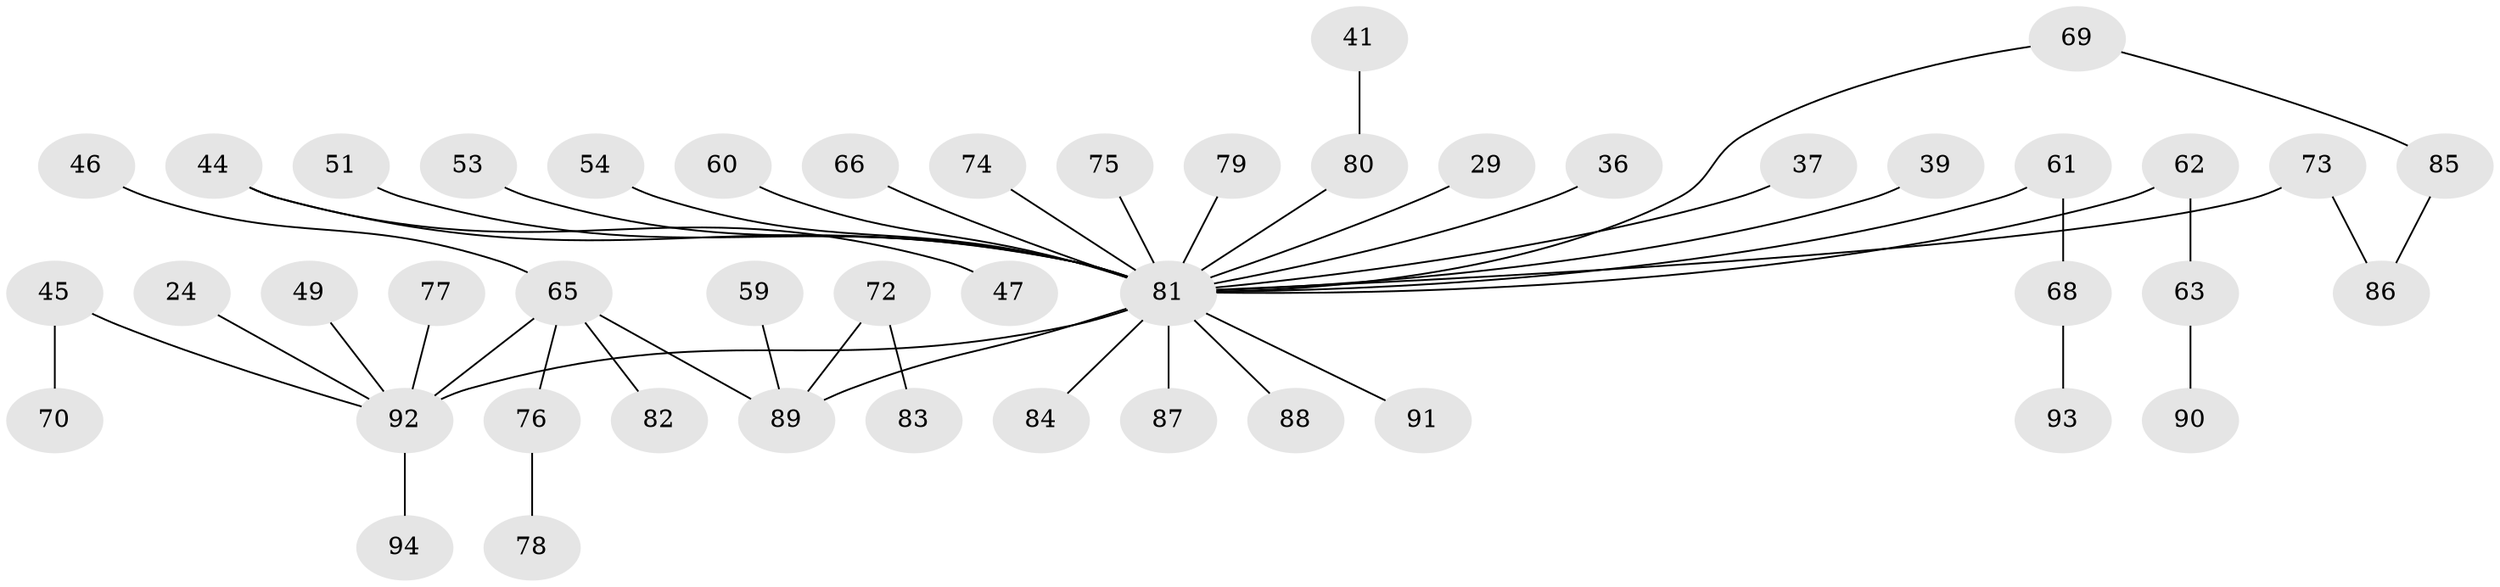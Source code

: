 // original degree distribution, {7: 0.010638297872340425, 3: 0.10638297872340426, 5: 0.06382978723404255, 6: 0.010638297872340425, 1: 0.4787234042553192, 2: 0.26595744680851063, 4: 0.06382978723404255}
// Generated by graph-tools (version 1.1) at 2025/46/03/04/25 21:46:13]
// undirected, 47 vertices, 48 edges
graph export_dot {
graph [start="1"]
  node [color=gray90,style=filled];
  24;
  29;
  36;
  37;
  39;
  41;
  44;
  45;
  46;
  47;
  49 [super="+26"];
  51;
  53;
  54;
  59;
  60;
  61;
  62 [super="+34"];
  63;
  65 [super="+27+30+50"];
  66;
  68;
  69;
  70;
  72 [super="+64+71"];
  73 [super="+16"];
  74;
  75;
  76;
  77;
  78;
  79;
  80 [super="+28"];
  81 [super="+52+57+58+67+23"];
  82;
  83;
  84;
  85;
  86;
  87;
  88;
  89 [super="+4"];
  90;
  91;
  92 [super="+56+43+22"];
  93;
  94;
  24 -- 92;
  29 -- 81;
  36 -- 81;
  37 -- 81;
  39 -- 81;
  41 -- 80;
  44 -- 47;
  44 -- 81;
  45 -- 70;
  45 -- 92;
  46 -- 65;
  49 -- 92;
  51 -- 81;
  53 -- 81;
  54 -- 81;
  59 -- 89;
  60 -- 81;
  61 -- 68;
  61 -- 81;
  62 -- 63;
  62 -- 81;
  63 -- 90;
  65 -- 82;
  65 -- 76;
  65 -- 92 [weight=2];
  65 -- 89;
  66 -- 81;
  68 -- 93;
  69 -- 85;
  69 -- 81;
  72 -- 83;
  72 -- 89;
  73 -- 86;
  73 -- 81;
  74 -- 81;
  75 -- 81;
  76 -- 78;
  77 -- 92;
  79 -- 81;
  80 -- 81;
  81 -- 84;
  81 -- 88;
  81 -- 87;
  81 -- 89;
  81 -- 91;
  81 -- 92;
  85 -- 86;
  92 -- 94;
}
